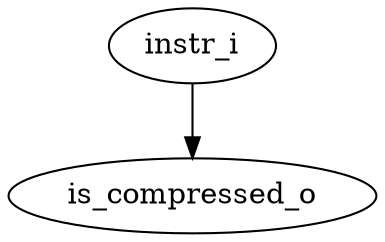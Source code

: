 strict digraph "" {
	is_compressed_o	 [complexity=0,
		importance=0.0607496113695,
		rank=0.0];
	instr_i	 [complexity=2,
		importance=0.121355606065,
		rank=0.0606778030326];
	instr_i -> is_compressed_o;
}
